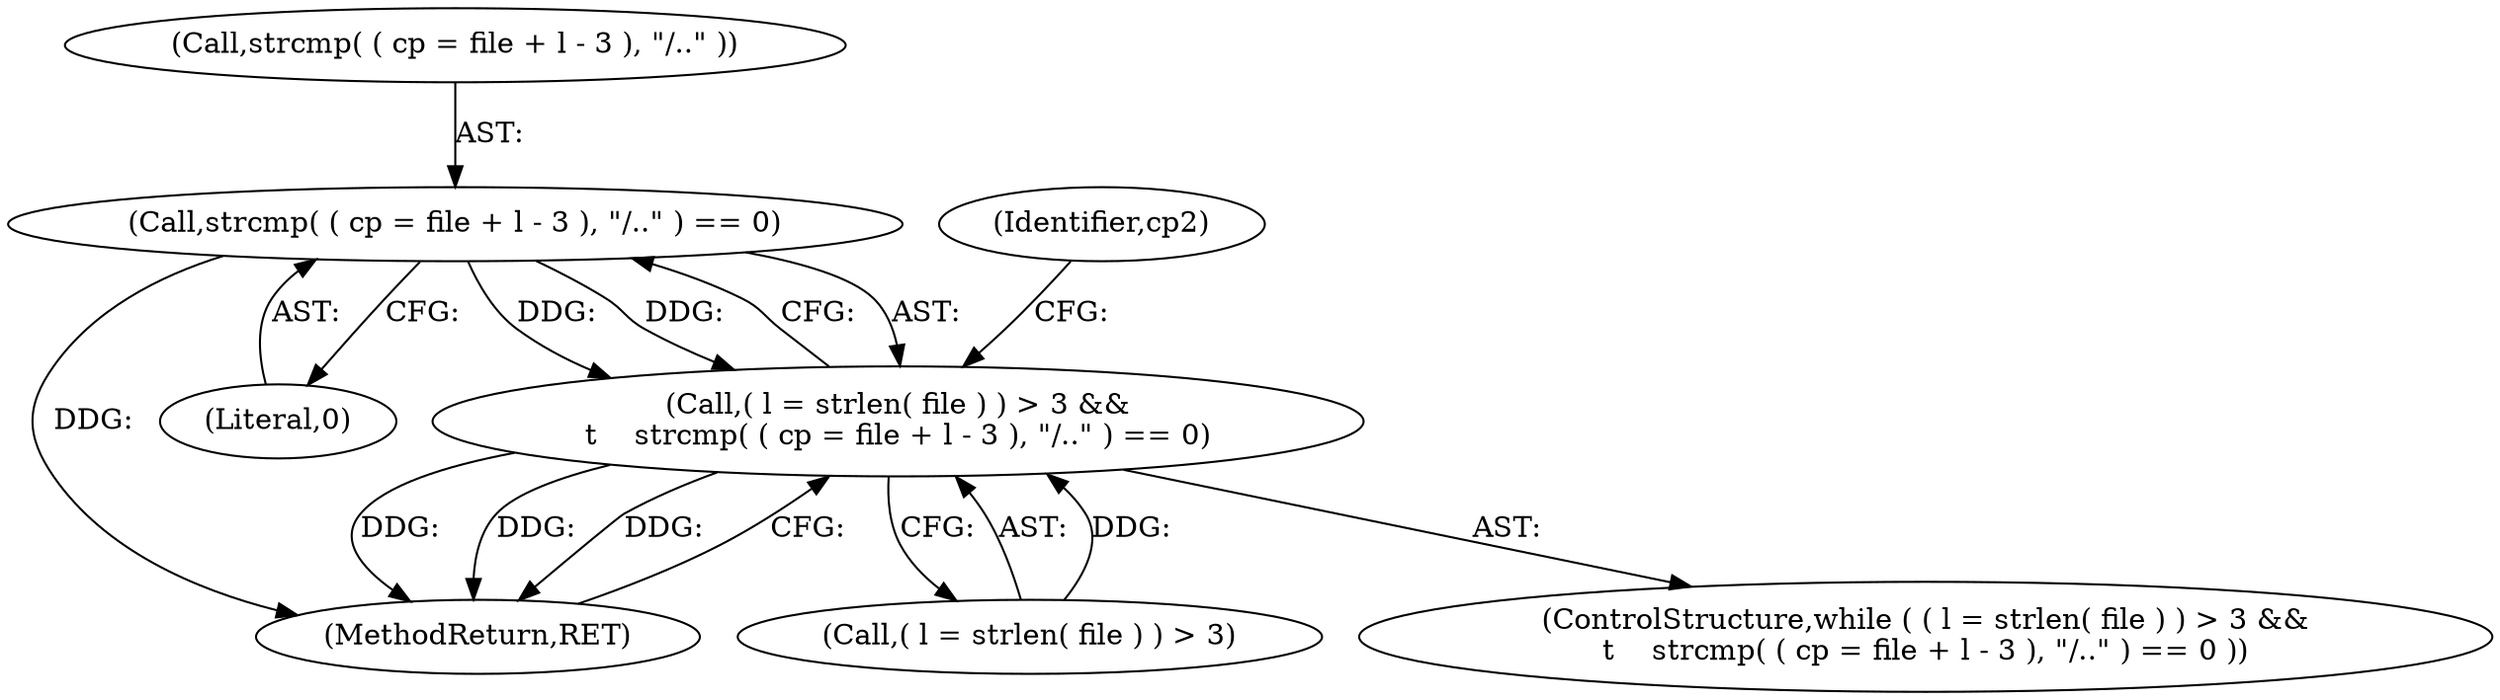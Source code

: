 digraph "0_sthttpd_c0dc63a49d8605649f1d8e4a96c9b468b0bff660@API" {
"1000246" [label="(Call,strcmp( ( cp = file + l - 3 ), \"/..\" ) == 0)"];
"1000239" [label="(Call,( l = strlen( file ) ) > 3 &&\n\t    strcmp( ( cp = file + l - 3 ), \"/..\" ) == 0)"];
"1000238" [label="(ControlStructure,while ( ( l = strlen( file ) ) > 3 &&\n\t    strcmp( ( cp = file + l - 3 ), \"/..\" ) == 0 ))"];
"1000284" [label="(MethodReturn,RET)"];
"1000240" [label="(Call,( l = strlen( file ) ) > 3)"];
"1000260" [label="(Identifier,cp2)"];
"1000247" [label="(Call,strcmp( ( cp = file + l - 3 ), \"/..\" ))"];
"1000246" [label="(Call,strcmp( ( cp = file + l - 3 ), \"/..\" ) == 0)"];
"1000239" [label="(Call,( l = strlen( file ) ) > 3 &&\n\t    strcmp( ( cp = file + l - 3 ), \"/..\" ) == 0)"];
"1000256" [label="(Literal,0)"];
"1000246" -> "1000239"  [label="AST: "];
"1000246" -> "1000256"  [label="CFG: "];
"1000247" -> "1000246"  [label="AST: "];
"1000256" -> "1000246"  [label="AST: "];
"1000239" -> "1000246"  [label="CFG: "];
"1000246" -> "1000284"  [label="DDG: "];
"1000246" -> "1000239"  [label="DDG: "];
"1000246" -> "1000239"  [label="DDG: "];
"1000239" -> "1000238"  [label="AST: "];
"1000239" -> "1000240"  [label="CFG: "];
"1000240" -> "1000239"  [label="AST: "];
"1000260" -> "1000239"  [label="CFG: "];
"1000284" -> "1000239"  [label="CFG: "];
"1000239" -> "1000284"  [label="DDG: "];
"1000239" -> "1000284"  [label="DDG: "];
"1000239" -> "1000284"  [label="DDG: "];
"1000240" -> "1000239"  [label="DDG: "];
}
